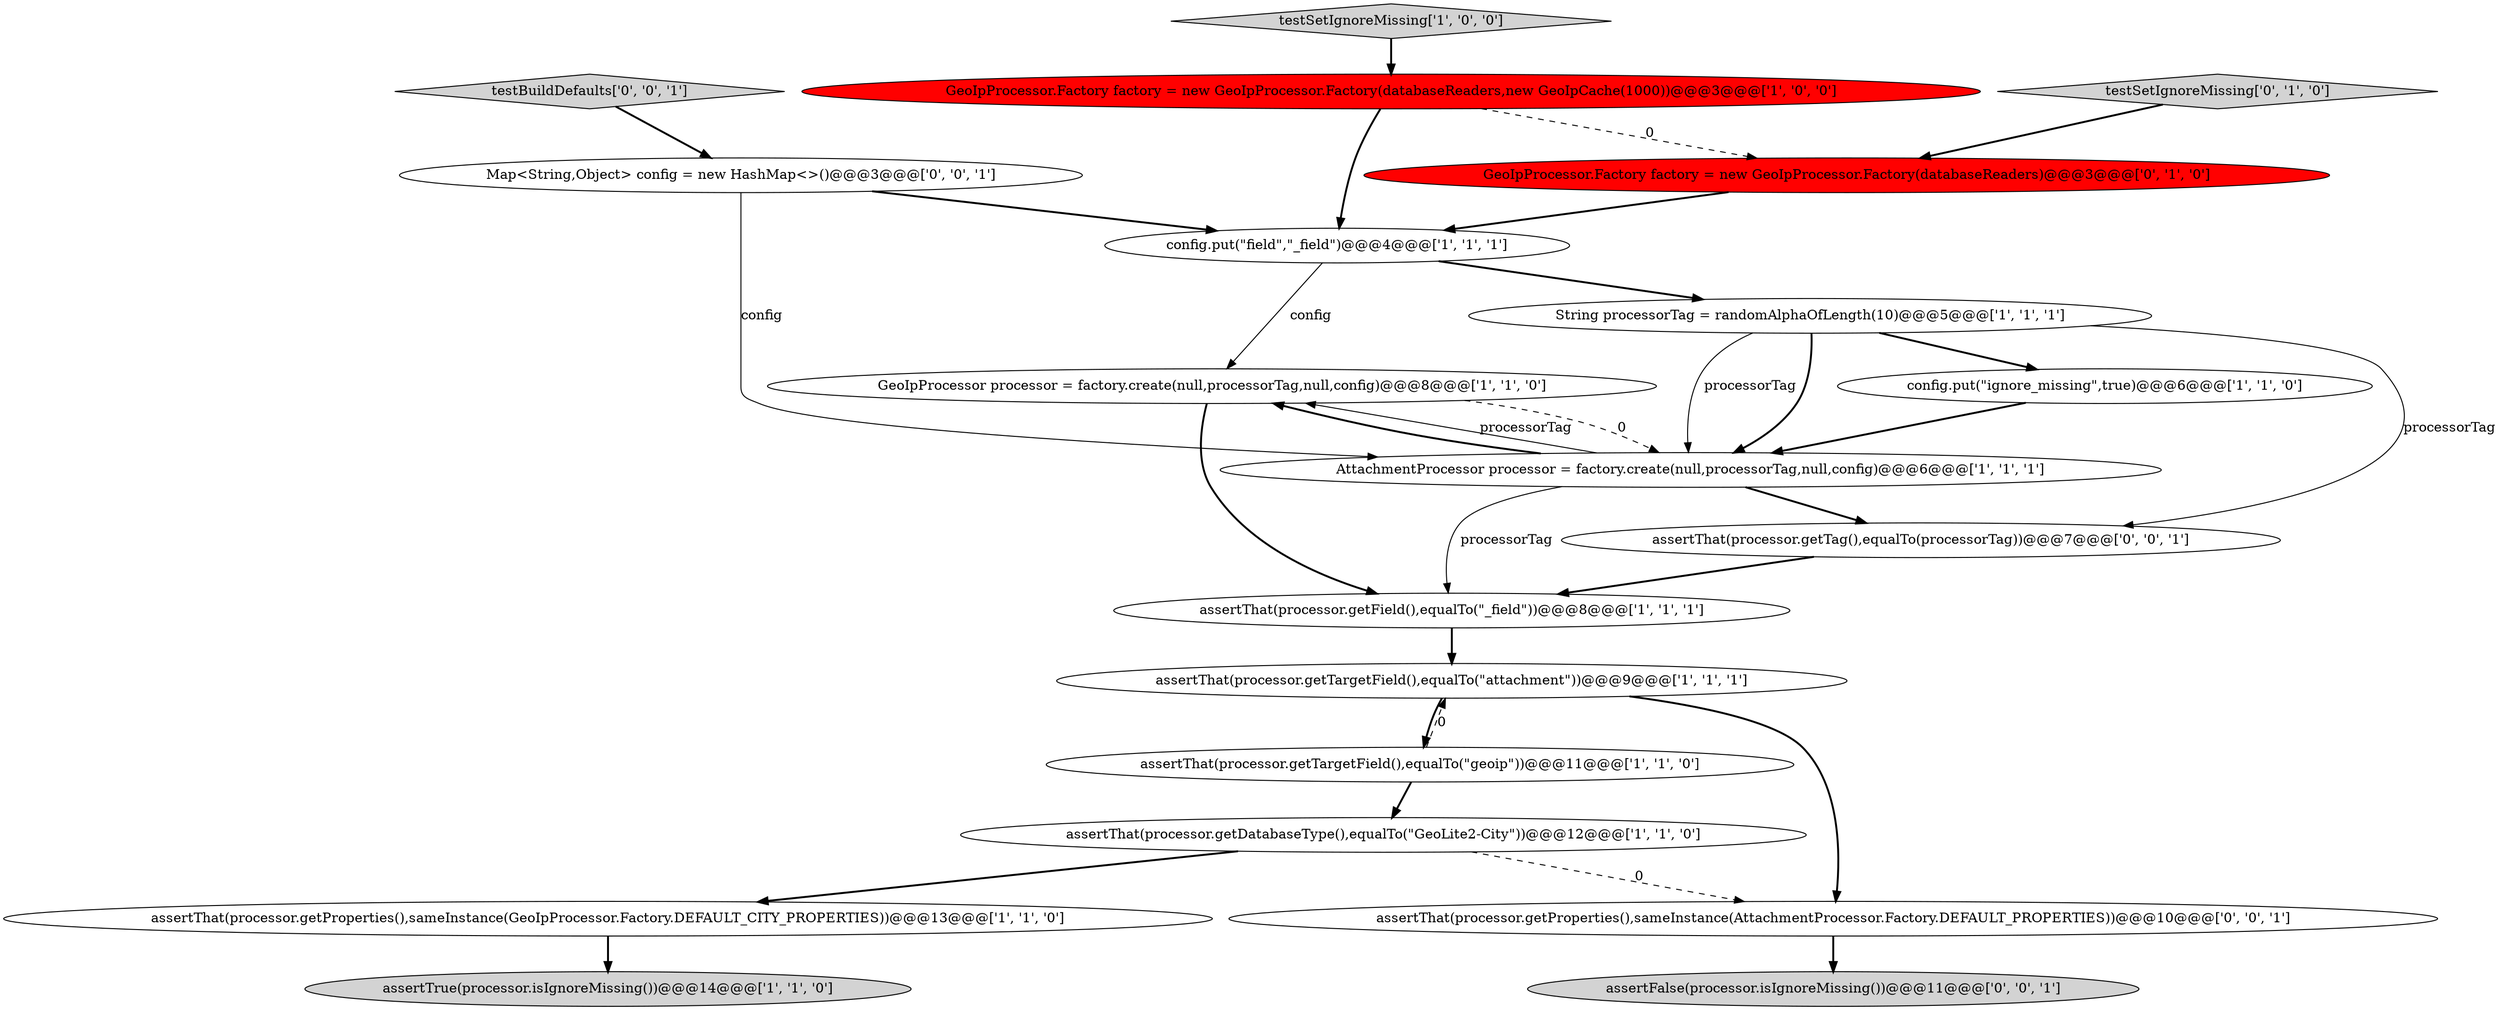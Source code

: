 digraph {
19 [style = filled, label = "assertThat(processor.getTag(),equalTo(processorTag))@@@7@@@['0', '0', '1']", fillcolor = white, shape = ellipse image = "AAA0AAABBB3BBB"];
12 [style = filled, label = "config.put(\"field\",\"_field\")@@@4@@@['1', '1', '1']", fillcolor = white, shape = ellipse image = "AAA0AAABBB1BBB"];
1 [style = filled, label = "GeoIpProcessor processor = factory.create(null,processorTag,null,config)@@@8@@@['1', '1', '0']", fillcolor = white, shape = ellipse image = "AAA0AAABBB1BBB"];
13 [style = filled, label = "GeoIpProcessor.Factory factory = new GeoIpProcessor.Factory(databaseReaders)@@@3@@@['0', '1', '0']", fillcolor = red, shape = ellipse image = "AAA1AAABBB2BBB"];
3 [style = filled, label = "assertThat(processor.getDatabaseType(),equalTo(\"GeoLite2-City\"))@@@12@@@['1', '1', '0']", fillcolor = white, shape = ellipse image = "AAA0AAABBB1BBB"];
5 [style = filled, label = "assertThat(processor.getTargetField(),equalTo(\"attachment\"))@@@9@@@['1', '1', '1']", fillcolor = white, shape = ellipse image = "AAA0AAABBB1BBB"];
18 [style = filled, label = "Map<String,Object> config = new HashMap<>()@@@3@@@['0', '0', '1']", fillcolor = white, shape = ellipse image = "AAA0AAABBB3BBB"];
4 [style = filled, label = "assertThat(processor.getProperties(),sameInstance(GeoIpProcessor.Factory.DEFAULT_CITY_PROPERTIES))@@@13@@@['1', '1', '0']", fillcolor = white, shape = ellipse image = "AAA0AAABBB1BBB"];
11 [style = filled, label = "testSetIgnoreMissing['1', '0', '0']", fillcolor = lightgray, shape = diamond image = "AAA0AAABBB1BBB"];
2 [style = filled, label = "assertThat(processor.getTargetField(),equalTo(\"geoip\"))@@@11@@@['1', '1', '0']", fillcolor = white, shape = ellipse image = "AAA0AAABBB1BBB"];
7 [style = filled, label = "AttachmentProcessor processor = factory.create(null,processorTag,null,config)@@@6@@@['1', '1', '1']", fillcolor = white, shape = ellipse image = "AAA0AAABBB1BBB"];
8 [style = filled, label = "GeoIpProcessor.Factory factory = new GeoIpProcessor.Factory(databaseReaders,new GeoIpCache(1000))@@@3@@@['1', '0', '0']", fillcolor = red, shape = ellipse image = "AAA1AAABBB1BBB"];
10 [style = filled, label = "assertThat(processor.getField(),equalTo(\"_field\"))@@@8@@@['1', '1', '1']", fillcolor = white, shape = ellipse image = "AAA0AAABBB1BBB"];
14 [style = filled, label = "testSetIgnoreMissing['0', '1', '0']", fillcolor = lightgray, shape = diamond image = "AAA0AAABBB2BBB"];
6 [style = filled, label = "String processorTag = randomAlphaOfLength(10)@@@5@@@['1', '1', '1']", fillcolor = white, shape = ellipse image = "AAA0AAABBB1BBB"];
15 [style = filled, label = "assertThat(processor.getProperties(),sameInstance(AttachmentProcessor.Factory.DEFAULT_PROPERTIES))@@@10@@@['0', '0', '1']", fillcolor = white, shape = ellipse image = "AAA0AAABBB3BBB"];
16 [style = filled, label = "testBuildDefaults['0', '0', '1']", fillcolor = lightgray, shape = diamond image = "AAA0AAABBB3BBB"];
9 [style = filled, label = "config.put(\"ignore_missing\",true)@@@6@@@['1', '1', '0']", fillcolor = white, shape = ellipse image = "AAA0AAABBB1BBB"];
0 [style = filled, label = "assertTrue(processor.isIgnoreMissing())@@@14@@@['1', '1', '0']", fillcolor = lightgray, shape = ellipse image = "AAA0AAABBB1BBB"];
17 [style = filled, label = "assertFalse(processor.isIgnoreMissing())@@@11@@@['0', '0', '1']", fillcolor = lightgray, shape = ellipse image = "AAA0AAABBB3BBB"];
7->10 [style = solid, label="processorTag"];
16->18 [style = bold, label=""];
7->1 [style = bold, label=""];
2->3 [style = bold, label=""];
7->1 [style = solid, label="processorTag"];
12->1 [style = solid, label="config"];
18->12 [style = bold, label=""];
5->15 [style = bold, label=""];
19->10 [style = bold, label=""];
9->7 [style = bold, label=""];
12->6 [style = bold, label=""];
3->4 [style = bold, label=""];
4->0 [style = bold, label=""];
8->13 [style = dashed, label="0"];
2->5 [style = dashed, label="0"];
5->2 [style = bold, label=""];
15->17 [style = bold, label=""];
13->12 [style = bold, label=""];
10->5 [style = bold, label=""];
6->19 [style = solid, label="processorTag"];
6->7 [style = solid, label="processorTag"];
3->15 [style = dashed, label="0"];
11->8 [style = bold, label=""];
14->13 [style = bold, label=""];
6->9 [style = bold, label=""];
6->7 [style = bold, label=""];
1->7 [style = dashed, label="0"];
1->10 [style = bold, label=""];
7->19 [style = bold, label=""];
18->7 [style = solid, label="config"];
8->12 [style = bold, label=""];
}
